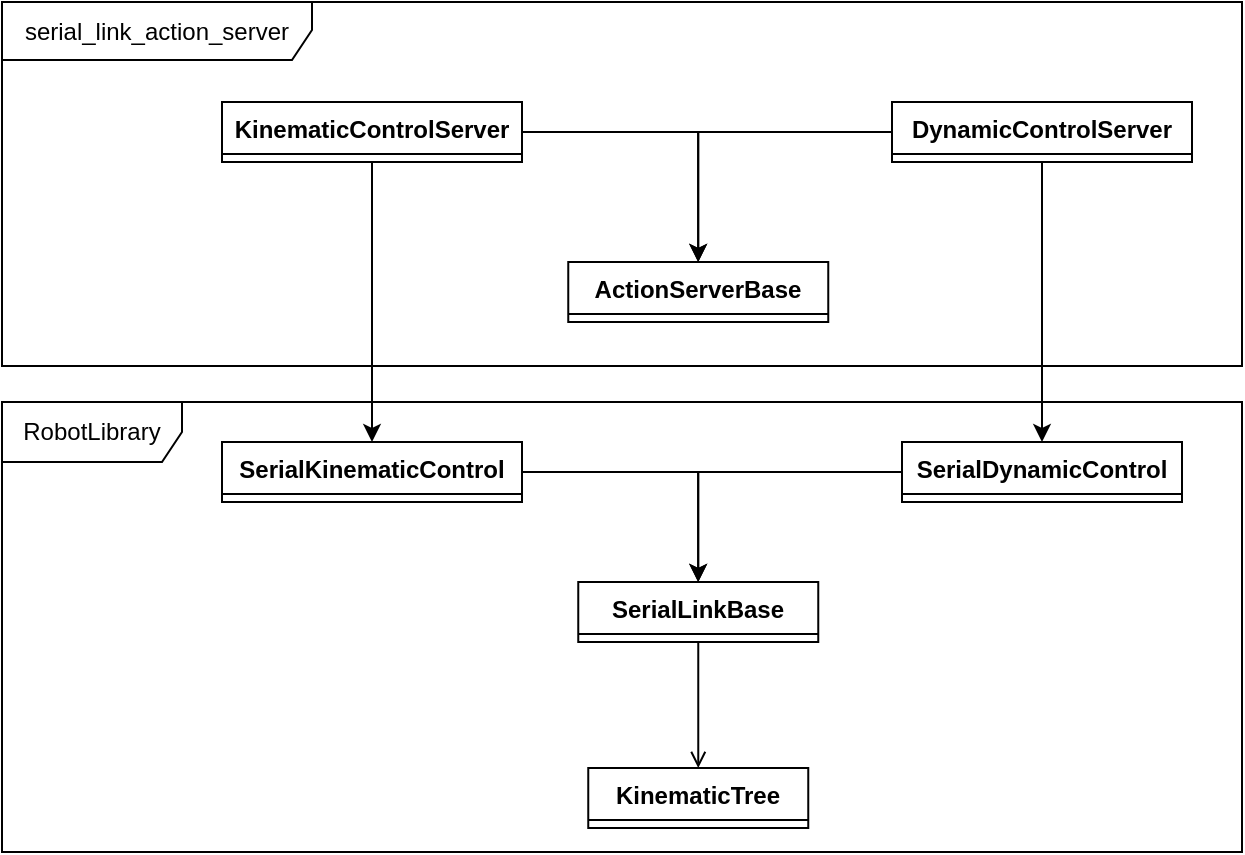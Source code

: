 <mxfile version="24.3.1" type="github" pages="3">
  <diagram name="interactions" id="4o6CYYe0LKN0wAGEkGuZ">
    <mxGraphModel dx="945" dy="698" grid="0" gridSize="10" guides="1" tooltips="1" connect="1" arrows="1" fold="1" page="1" pageScale="1" pageWidth="827" pageHeight="1169" math="0" shadow="0">
      <root>
        <mxCell id="0" />
        <mxCell id="1" parent="0" />
        <mxCell id="6orOFVW930C27pSFWP6E-1" value="ActionServerBase" style="swimlane;fontStyle=1;align=center;verticalAlign=top;childLayout=stackLayout;horizontal=1;startSize=26;horizontalStack=0;resizeParent=1;resizeParentMax=0;resizeLast=0;collapsible=1;marginBottom=0;whiteSpace=wrap;html=1;" parent="1" vertex="1" collapsed="1">
          <mxGeometry x="303.13" y="520" width="130" height="30" as="geometry">
            <mxRectangle x="620" y="203" width="160" height="164" as="alternateBounds" />
          </mxGeometry>
        </mxCell>
        <mxCell id="6orOFVW930C27pSFWP6E-2" value="+ field: type" style="text;strokeColor=none;fillColor=none;align=left;verticalAlign=top;spacingLeft=4;spacingRight=4;overflow=hidden;rotatable=0;points=[[0,0.5],[1,0.5]];portConstraint=eastwest;whiteSpace=wrap;html=1;" parent="6orOFVW930C27pSFWP6E-1" vertex="1">
          <mxGeometry y="26" width="160" height="26" as="geometry" />
        </mxCell>
        <mxCell id="6orOFVW930C27pSFWP6E-3" value="" style="line;strokeWidth=1;fillColor=none;align=left;verticalAlign=middle;spacingTop=-1;spacingLeft=3;spacingRight=3;rotatable=0;labelPosition=right;points=[];portConstraint=eastwest;strokeColor=inherit;" parent="6orOFVW930C27pSFWP6E-1" vertex="1">
          <mxGeometry y="52" width="160" height="8" as="geometry" />
        </mxCell>
        <mxCell id="vpbeKz68ivnJ3yfsuHuT-60" value="+ move_to_positions()" style="text;strokeColor=none;fillColor=none;align=left;verticalAlign=top;spacingLeft=4;spacingRight=4;overflow=hidden;rotatable=0;points=[[0,0.5],[1,0.5]];portConstraint=eastwest;whiteSpace=wrap;html=1;" parent="6orOFVW930C27pSFWP6E-1" vertex="1">
          <mxGeometry y="60" width="160" height="26" as="geometry" />
        </mxCell>
        <mxCell id="vpbeKz68ivnJ3yfsuHuT-62" value="+ stop() = 0" style="text;strokeColor=none;fillColor=none;align=left;verticalAlign=top;spacingLeft=4;spacingRight=4;overflow=hidden;rotatable=0;points=[[0,0.5],[1,0.5]];portConstraint=eastwest;whiteSpace=wrap;html=1;" parent="6orOFVW930C27pSFWP6E-1" vertex="1">
          <mxGeometry y="86" width="160" height="26" as="geometry" />
        </mxCell>
        <mxCell id="vpbeKz68ivnJ3yfsuHuT-61" value="- track_joint_trajectory()" style="text;strokeColor=none;fillColor=none;align=left;verticalAlign=top;spacingLeft=4;spacingRight=4;overflow=hidden;rotatable=0;points=[[0,0.5],[1,0.5]];portConstraint=eastwest;whiteSpace=wrap;html=1;" parent="6orOFVW930C27pSFWP6E-1" vertex="1">
          <mxGeometry y="112" width="160" height="26" as="geometry" />
        </mxCell>
        <mxCell id="vpbeKz68ivnJ3yfsuHuT-66" value="- read_joint_values()" style="text;strokeColor=none;fillColor=none;align=left;verticalAlign=top;spacingLeft=4;spacingRight=4;overflow=hidden;rotatable=0;points=[[0,0.5],[1,0.5]];portConstraint=eastwest;whiteSpace=wrap;html=1;" parent="6orOFVW930C27pSFWP6E-1" vertex="1">
          <mxGeometry y="138" width="160" height="26" as="geometry" />
        </mxCell>
        <mxCell id="TIolLrpkXHePwSM9W2zJ-4" style="edgeStyle=orthogonalEdgeStyle;rounded=0;orthogonalLoop=1;jettySize=auto;html=1;" edge="1" parent="1" source="6orOFVW930C27pSFWP6E-9" target="6orOFVW930C27pSFWP6E-1">
          <mxGeometry relative="1" as="geometry" />
        </mxCell>
        <mxCell id="TIolLrpkXHePwSM9W2zJ-7" style="edgeStyle=orthogonalEdgeStyle;rounded=0;orthogonalLoop=1;jettySize=auto;html=1;" edge="1" parent="1" source="6orOFVW930C27pSFWP6E-9" target="vpbeKz68ivnJ3yfsuHuT-35">
          <mxGeometry relative="1" as="geometry" />
        </mxCell>
        <mxCell id="6orOFVW930C27pSFWP6E-9" value="KinematicControlServer" style="swimlane;fontStyle=1;align=center;verticalAlign=top;childLayout=stackLayout;horizontal=1;startSize=26;horizontalStack=0;resizeParent=1;resizeParentMax=0;resizeLast=0;collapsible=1;marginBottom=0;whiteSpace=wrap;html=1;" parent="1" vertex="1" collapsed="1">
          <mxGeometry x="130" y="440" width="150" height="30" as="geometry">
            <mxRectangle x="390" y="170" width="150" height="86" as="alternateBounds" />
          </mxGeometry>
        </mxCell>
        <mxCell id="vpbeKz68ivnJ3yfsuHuT-54" value="+ field: type" style="text;strokeColor=none;fillColor=none;align=left;verticalAlign=top;spacingLeft=4;spacingRight=4;overflow=hidden;rotatable=0;points=[[0,0.5],[1,0.5]];portConstraint=eastwest;whiteSpace=wrap;html=1;" parent="6orOFVW930C27pSFWP6E-9" vertex="1">
          <mxGeometry y="26" width="150" height="26" as="geometry" />
        </mxCell>
        <mxCell id="vpbeKz68ivnJ3yfsuHuT-57" value="" style="line;strokeWidth=1;fillColor=none;align=left;verticalAlign=middle;spacingTop=-1;spacingLeft=3;spacingRight=3;rotatable=0;labelPosition=right;points=[];portConstraint=eastwest;strokeColor=inherit;" parent="6orOFVW930C27pSFWP6E-9" vertex="1">
          <mxGeometry y="52" width="150" height="8" as="geometry" />
        </mxCell>
        <mxCell id="vpbeKz68ivnJ3yfsuHuT-59" value="+ stop()" style="text;strokeColor=none;fillColor=none;align=left;verticalAlign=top;spacingLeft=4;spacingRight=4;overflow=hidden;rotatable=0;points=[[0,0.5],[1,0.5]];portConstraint=eastwest;whiteSpace=wrap;html=1;" parent="6orOFVW930C27pSFWP6E-9" vertex="1">
          <mxGeometry y="60" width="150" height="26" as="geometry" />
        </mxCell>
        <mxCell id="TIolLrpkXHePwSM9W2zJ-1" style="edgeStyle=orthogonalEdgeStyle;rounded=0;orthogonalLoop=1;jettySize=auto;html=1;entryX=0.5;entryY=0;entryDx=0;entryDy=0;endArrow=open;endFill=0;" edge="1" parent="1" source="vpbeKz68ivnJ3yfsuHuT-1" target="TAoXhGsMEbnR37dpOqKy-29">
          <mxGeometry relative="1" as="geometry" />
        </mxCell>
        <mxCell id="vpbeKz68ivnJ3yfsuHuT-1" value="SerialLinkBase" style="swimlane;fontStyle=1;align=center;verticalAlign=top;childLayout=stackLayout;horizontal=1;startSize=26;horizontalStack=0;resizeParent=1;resizeParentMax=0;resizeLast=0;collapsible=1;marginBottom=0;whiteSpace=wrap;html=1;" parent="1" vertex="1" collapsed="1">
          <mxGeometry x="308.13" y="680" width="120" height="30" as="geometry">
            <mxRectangle x="500" y="40" width="320" height="866" as="alternateBounds" />
          </mxGeometry>
        </mxCell>
        <mxCell id="vpbeKz68ivnJ3yfsuHuT-2" value="- _cartesianDamping : Matrix" style="text;strokeColor=none;fillColor=none;align=left;verticalAlign=top;spacingLeft=4;spacingRight=4;overflow=hidden;rotatable=0;points=[[0,0.5],[1,0.5]];portConstraint=eastwest;whiteSpace=wrap;html=1;" parent="vpbeKz68ivnJ3yfsuHuT-1" vertex="1">
          <mxGeometry y="26" width="320" height="26" as="geometry" />
        </mxCell>
        <mxCell id="vpbeKz68ivnJ3yfsuHuT-3" value="- _cartesianStiffness : Matrix" style="text;strokeColor=none;fillColor=none;align=left;verticalAlign=top;spacingLeft=4;spacingRight=4;overflow=hidden;rotatable=0;points=[[0,0.5],[1,0.5]];portConstraint=eastwest;whiteSpace=wrap;html=1;" parent="vpbeKz68ivnJ3yfsuHuT-1" vertex="1">
          <mxGeometry y="52" width="320" height="26" as="geometry" />
        </mxCell>
        <mxCell id="vpbeKz68ivnJ3yfsuHuT-4" value="- _controlBarrierScalar : float" style="text;strokeColor=none;fillColor=none;align=left;verticalAlign=top;spacingLeft=4;spacingRight=4;overflow=hidden;rotatable=0;points=[[0,0.5],[1,0.5]];portConstraint=eastwest;whiteSpace=wrap;html=1;" parent="vpbeKz68ivnJ3yfsuHuT-1" vertex="1">
          <mxGeometry y="78" width="320" height="26" as="geometry" />
        </mxCell>
        <mxCell id="vpbeKz68ivnJ3yfsuHuT-5" value="- _controlFrequency : int" style="text;strokeColor=none;fillColor=none;align=left;verticalAlign=top;spacingLeft=4;spacingRight=4;overflow=hidden;rotatable=0;points=[[0,0.5],[1,0.5]];portConstraint=eastwest;whiteSpace=wrap;html=1;" parent="vpbeKz68ivnJ3yfsuHuT-1" vertex="1">
          <mxGeometry y="104" width="320" height="26" as="geometry" />
        </mxCell>
        <mxCell id="vpbeKz68ivnJ3yfsuHuT-6" value="- _endpointFrame : ReferenceFrame*" style="text;strokeColor=none;fillColor=none;align=left;verticalAlign=top;spacingLeft=4;spacingRight=4;overflow=hidden;rotatable=0;points=[[0,0.5],[1,0.5]];portConstraint=eastwest;whiteSpace=wrap;html=1;" parent="vpbeKz68ivnJ3yfsuHuT-1" vertex="1">
          <mxGeometry y="130" width="320" height="26" as="geometry" />
        </mxCell>
        <mxCell id="vpbeKz68ivnJ3yfsuHuT-7" value="- _gainFormat : Matrix" style="text;strokeColor=none;fillColor=none;align=left;verticalAlign=top;spacingLeft=4;spacingRight=4;overflow=hidden;rotatable=0;points=[[0,0.5],[1,0.5]];portConstraint=eastwest;whiteSpace=wrap;html=1;" parent="vpbeKz68ivnJ3yfsuHuT-1" vertex="1">
          <mxGeometry y="156" width="320" height="26" as="geometry" />
        </mxCell>
        <mxCell id="vpbeKz68ivnJ3yfsuHuT-8" value="- _jacobian : Matrix" style="text;strokeColor=none;fillColor=none;align=left;verticalAlign=top;spacingLeft=4;spacingRight=4;overflow=hidden;rotatable=0;points=[[0,0.5],[1,0.5]];portConstraint=eastwest;whiteSpace=wrap;html=1;" parent="vpbeKz68ivnJ3yfsuHuT-1" vertex="1">
          <mxGeometry y="182" width="320" height="26" as="geometry" />
        </mxCell>
        <mxCell id="vpbeKz68ivnJ3yfsuHuT-9" value="- _forceEllipsoid : Matrix" style="text;strokeColor=none;fillColor=none;align=left;verticalAlign=top;spacingLeft=4;spacingRight=4;overflow=hidden;rotatable=0;points=[[0,0.5],[1,0.5]];portConstraint=eastwest;whiteSpace=wrap;html=1;" parent="vpbeKz68ivnJ3yfsuHuT-1" vertex="1">
          <mxGeometry y="208" width="320" height="26" as="geometry" />
        </mxCell>
        <mxCell id="vpbeKz68ivnJ3yfsuHuT-10" value="- _jointPositionGain : float" style="text;strokeColor=none;fillColor=none;align=left;verticalAlign=top;spacingLeft=4;spacingRight=4;overflow=hidden;rotatable=0;points=[[0,0.5],[1,0.5]];portConstraint=eastwest;whiteSpace=wrap;html=1;" parent="vpbeKz68ivnJ3yfsuHuT-1" vertex="1">
          <mxGeometry y="234" width="320" height="26" as="geometry" />
        </mxCell>
        <mxCell id="vpbeKz68ivnJ3yfsuHuT-11" value="- _jointVelocityGain : float" style="text;strokeColor=none;fillColor=none;align=left;verticalAlign=top;spacingLeft=4;spacingRight=4;overflow=hidden;rotatable=0;points=[[0,0.5],[1,0.5]];portConstraint=eastwest;whiteSpace=wrap;html=1;" parent="vpbeKz68ivnJ3yfsuHuT-1" vertex="1">
          <mxGeometry y="260" width="320" height="26" as="geometry" />
        </mxCell>
        <mxCell id="vpbeKz68ivnJ3yfsuHuT-12" value="- _manipulability : float" style="text;strokeColor=none;fillColor=none;align=left;verticalAlign=top;spacingLeft=4;spacingRight=4;overflow=hidden;rotatable=0;points=[[0,0.5],[1,0.5]];portConstraint=eastwest;whiteSpace=wrap;html=1;" parent="vpbeKz68ivnJ3yfsuHuT-1" vertex="1">
          <mxGeometry y="286" width="320" height="26" as="geometry" />
        </mxCell>
        <mxCell id="vpbeKz68ivnJ3yfsuHuT-13" value="- _minManipulability : float" style="text;strokeColor=none;fillColor=none;align=left;verticalAlign=top;spacingLeft=4;spacingRight=4;overflow=hidden;rotatable=0;points=[[0,0.5],[1,0.5]];portConstraint=eastwest;whiteSpace=wrap;html=1;" parent="vpbeKz68ivnJ3yfsuHuT-1" vertex="1">
          <mxGeometry y="312" width="320" height="26" as="geometry" />
        </mxCell>
        <mxCell id="vpbeKz68ivnJ3yfsuHuT-14" value="- _maxJointAcceleration : float" style="text;strokeColor=none;fillColor=none;align=left;verticalAlign=top;spacingLeft=4;spacingRight=4;overflow=hidden;rotatable=0;points=[[0,0.5],[1,0.5]];portConstraint=eastwest;whiteSpace=wrap;html=1;" parent="vpbeKz68ivnJ3yfsuHuT-1" vertex="1">
          <mxGeometry y="338" width="320" height="26" as="geometry" />
        </mxCell>
        <mxCell id="vpbeKz68ivnJ3yfsuHuT-15" value="- _robot : KinematicTree*" style="text;strokeColor=none;fillColor=none;align=left;verticalAlign=top;spacingLeft=4;spacingRight=4;overflow=hidden;rotatable=0;points=[[0,0.5],[1,0.5]];portConstraint=eastwest;whiteSpace=wrap;html=1;" parent="vpbeKz68ivnJ3yfsuHuT-1" vertex="1">
          <mxGeometry y="364" width="320" height="26" as="geometry" />
        </mxCell>
        <mxCell id="vpbeKz68ivnJ3yfsuHuT-16" value="- _payload : Payload*" style="text;strokeColor=none;fillColor=none;align=left;verticalAlign=top;spacingLeft=4;spacingRight=4;overflow=hidden;rotatable=0;points=[[0,0.5],[1,0.5]];portConstraint=eastwest;whiteSpace=wrap;html=1;" parent="vpbeKz68ivnJ3yfsuHuT-1" vertex="1">
          <mxGeometry y="390" width="320" height="26" as="geometry" />
        </mxCell>
        <mxCell id="vpbeKz68ivnJ3yfsuHuT-17" value="- _redundantTask : Vector" style="text;strokeColor=none;fillColor=none;align=left;verticalAlign=top;spacingLeft=4;spacingRight=4;overflow=hidden;rotatable=0;points=[[0,0.5],[1,0.5]];portConstraint=eastwest;whiteSpace=wrap;html=1;" parent="vpbeKz68ivnJ3yfsuHuT-1" vertex="1">
          <mxGeometry y="416" width="320" height="26" as="geometry" />
        </mxCell>
        <mxCell id="vpbeKz68ivnJ3yfsuHuT-18" value="- _redundantTaskSet : bool" style="text;strokeColor=none;fillColor=none;align=left;verticalAlign=top;spacingLeft=4;spacingRight=4;overflow=hidden;rotatable=0;points=[[0,0.5],[1,0.5]];portConstraint=eastwest;whiteSpace=wrap;html=1;" parent="vpbeKz68ivnJ3yfsuHuT-1" vertex="1">
          <mxGeometry y="442" width="320" height="26" as="geometry" />
        </mxCell>
        <mxCell id="vpbeKz68ivnJ3yfsuHuT-19" value="" style="line;strokeWidth=1;fillColor=none;align=left;verticalAlign=middle;spacingTop=-1;spacingLeft=3;spacingRight=3;rotatable=0;labelPosition=right;points=[];portConstraint=eastwest;strokeColor=inherit;" parent="vpbeKz68ivnJ3yfsuHuT-1" vertex="1">
          <mxGeometry y="468" width="320" height="8" as="geometry" />
        </mxCell>
        <mxCell id="vpbeKz68ivnJ3yfsuHuT-20" value="+ add_payload(Payload*) : bool" style="text;strokeColor=none;fillColor=none;align=left;verticalAlign=top;spacingLeft=4;spacingRight=4;overflow=hidden;rotatable=0;points=[[0,0.5],[1,0.5]];portConstraint=eastwest;whiteSpace=wrap;html=1;" parent="vpbeKz68ivnJ3yfsuHuT-1" vertex="1">
          <mxGeometry y="476" width="320" height="26" as="geometry" />
        </mxCell>
        <mxCell id="vpbeKz68ivnJ3yfsuHuT-21" value="+ endpoint_jacobian() : Matrix" style="text;strokeColor=none;fillColor=none;align=left;verticalAlign=top;spacingLeft=4;spacingRight=4;overflow=hidden;rotatable=0;points=[[0,0.5],[1,0.5]];portConstraint=eastwest;whiteSpace=wrap;html=1;" parent="vpbeKz68ivnJ3yfsuHuT-1" vertex="1">
          <mxGeometry y="502" width="320" height="26" as="geometry" />
        </mxCell>
        <mxCell id="vpbeKz68ivnJ3yfsuHuT-22" value="+ resolve_endpoint_motion(Vector) : Vector" style="text;strokeColor=none;fillColor=none;align=left;verticalAlign=top;spacingLeft=4;spacingRight=4;overflow=hidden;rotatable=0;points=[[0,0.5],[1,0.5]];portConstraint=eastwest;whiteSpace=wrap;html=1;" parent="vpbeKz68ivnJ3yfsuHuT-1" vertex="1">
          <mxGeometry y="528" width="320" height="26" as="geometry" />
        </mxCell>
        <mxCell id="vpbeKz68ivnJ3yfsuHuT-23" value="+ manipulability() : float" style="text;strokeColor=none;fillColor=none;align=left;verticalAlign=top;spacingLeft=4;spacingRight=4;overflow=hidden;rotatable=0;points=[[0,0.5],[1,0.5]];portConstraint=eastwest;whiteSpace=wrap;html=1;" parent="vpbeKz68ivnJ3yfsuHuT-1" vertex="1">
          <mxGeometry y="554" width="320" height="26" as="geometry" />
        </mxCell>
        <mxCell id="vpbeKz68ivnJ3yfsuHuT-24" value="+ manipulability_gradient() : Vector" style="text;strokeColor=none;fillColor=none;align=left;verticalAlign=top;spacingLeft=4;spacingRight=4;overflow=hidden;rotatable=0;points=[[0,0.5],[1,0.5]];portConstraint=eastwest;whiteSpace=wrap;html=1;" parent="vpbeKz68ivnJ3yfsuHuT-1" vertex="1">
          <mxGeometry y="580" width="320" height="26" as="geometry" />
        </mxCell>
        <mxCell id="vpbeKz68ivnJ3yfsuHuT-25" value="+ remove_payload() : void" style="text;strokeColor=none;fillColor=none;align=left;verticalAlign=top;spacingLeft=4;spacingRight=4;overflow=hidden;rotatable=0;points=[[0,0.5],[1,0.5]];portConstraint=eastwest;whiteSpace=wrap;html=1;" parent="vpbeKz68ivnJ3yfsuHuT-1" vertex="1">
          <mxGeometry y="606" width="320" height="26" as="geometry" />
        </mxCell>
        <mxCell id="vpbeKz68ivnJ3yfsuHuT-26" value="+ set_cartesian_gain_format(Matrix) : bool" style="text;strokeColor=none;fillColor=none;align=left;verticalAlign=top;spacingLeft=4;spacingRight=4;overflow=hidden;rotatable=0;points=[[0,0.5],[1,0.5]];portConstraint=eastwest;whiteSpace=wrap;html=1;" parent="vpbeKz68ivnJ3yfsuHuT-1" vertex="1">
          <mxGeometry y="632" width="320" height="26" as="geometry" />
        </mxCell>
        <mxCell id="vpbeKz68ivnJ3yfsuHuT-27" value="+ set_cartesian_gains(float, float) : bool" style="text;strokeColor=none;fillColor=none;align=left;verticalAlign=top;spacingLeft=4;spacingRight=4;overflow=hidden;rotatable=0;points=[[0,0.5],[1,0.5]];portConstraint=eastwest;whiteSpace=wrap;html=1;" parent="vpbeKz68ivnJ3yfsuHuT-1" vertex="1">
          <mxGeometry y="658" width="320" height="26" as="geometry" />
        </mxCell>
        <mxCell id="vpbeKz68ivnJ3yfsuHuT-28" value="+ set_joint_gains(float, float) : bool" style="text;strokeColor=none;fillColor=none;align=left;verticalAlign=top;spacingLeft=4;spacingRight=4;overflow=hidden;rotatable=0;points=[[0,0.5],[1,0.5]];portConstraint=eastwest;whiteSpace=wrap;html=1;" parent="vpbeKz68ivnJ3yfsuHuT-1" vertex="1">
          <mxGeometry y="684" width="320" height="26" as="geometry" />
        </mxCell>
        <mxCell id="vpbeKz68ivnJ3yfsuHuT-29" value="+ set_max_joint_accel(float) : bool" style="text;strokeColor=none;fillColor=none;align=left;verticalAlign=top;spacingLeft=4;spacingRight=4;overflow=hidden;rotatable=0;points=[[0,0.5],[1,0.5]];portConstraint=eastwest;whiteSpace=wrap;html=1;" parent="vpbeKz68ivnJ3yfsuHuT-1" vertex="1">
          <mxGeometry y="710" width="320" height="26" as="geometry" />
        </mxCell>
        <mxCell id="vpbeKz68ivnJ3yfsuHuT-30" value="+ set_redundant_task(Vector) : bool" style="text;strokeColor=none;fillColor=none;align=left;verticalAlign=top;spacingLeft=4;spacingRight=4;overflow=hidden;rotatable=0;points=[[0,0.5],[1,0.5]];portConstraint=eastwest;whiteSpace=wrap;html=1;" parent="vpbeKz68ivnJ3yfsuHuT-1" vertex="1">
          <mxGeometry y="736" width="320" height="26" as="geometry" />
        </mxCell>
        <mxCell id="vpbeKz68ivnJ3yfsuHuT-31" value="+ track_endpoint_trajectory(Pose, Vector, Vector) : Vector" style="text;strokeColor=none;fillColor=none;align=left;verticalAlign=top;spacingLeft=4;spacingRight=4;overflow=hidden;rotatable=0;points=[[0,0.5],[1,0.5]];portConstraint=eastwest;whiteSpace=wrap;html=1;" parent="vpbeKz68ivnJ3yfsuHuT-1" vertex="1">
          <mxGeometry y="762" width="320" height="26" as="geometry" />
        </mxCell>
        <mxCell id="vpbeKz68ivnJ3yfsuHuT-32" value="+ track_joint_trajectory(Vector, Vector, Vector) : Vector" style="text;strokeColor=none;fillColor=none;align=left;verticalAlign=top;spacingLeft=4;spacingRight=4;overflow=hidden;rotatable=0;points=[[0,0.5],[1,0.5]];portConstraint=eastwest;whiteSpace=wrap;html=1;" parent="vpbeKz68ivnJ3yfsuHuT-1" vertex="1">
          <mxGeometry y="788" width="320" height="26" as="geometry" />
        </mxCell>
        <mxCell id="vpbeKz68ivnJ3yfsuHuT-33" value="+ update_state() : void" style="text;strokeColor=none;fillColor=none;align=left;verticalAlign=top;spacingLeft=4;spacingRight=4;overflow=hidden;rotatable=0;points=[[0,0.5],[1,0.5]];portConstraint=eastwest;whiteSpace=wrap;html=1;" parent="vpbeKz68ivnJ3yfsuHuT-1" vertex="1">
          <mxGeometry y="814" width="320" height="26" as="geometry" />
        </mxCell>
        <mxCell id="vpbeKz68ivnJ3yfsuHuT-34" value="# compute_control_limits(int) : Limits" style="text;strokeColor=none;fillColor=none;align=left;verticalAlign=top;spacingLeft=4;spacingRight=4;overflow=hidden;rotatable=0;points=[[0,0.5],[1,0.5]];portConstraint=eastwest;whiteSpace=wrap;html=1;" parent="vpbeKz68ivnJ3yfsuHuT-1" vertex="1">
          <mxGeometry y="840" width="320" height="26" as="geometry" />
        </mxCell>
        <mxCell id="TIolLrpkXHePwSM9W2zJ-3" style="edgeStyle=orthogonalEdgeStyle;rounded=0;orthogonalLoop=1;jettySize=auto;html=1;" edge="1" parent="1" source="vpbeKz68ivnJ3yfsuHuT-35" target="vpbeKz68ivnJ3yfsuHuT-1">
          <mxGeometry relative="1" as="geometry" />
        </mxCell>
        <mxCell id="vpbeKz68ivnJ3yfsuHuT-35" value="SerialKinematicControl" style="swimlane;fontStyle=1;align=center;verticalAlign=top;childLayout=stackLayout;horizontal=1;startSize=26;horizontalStack=0;resizeParent=1;resizeParentMax=0;resizeLast=0;collapsible=1;marginBottom=0;whiteSpace=wrap;html=1;" parent="1" vertex="1" collapsed="1">
          <mxGeometry x="130" y="610" width="150" height="30" as="geometry">
            <mxRectangle x="13.13" y="230" width="320" height="130" as="alternateBounds" />
          </mxGeometry>
        </mxCell>
        <mxCell id="vpbeKz68ivnJ3yfsuHuT-36" value="+ resolve_endpoint_motion(Vector) : Vector" style="text;strokeColor=none;fillColor=none;align=left;verticalAlign=top;spacingLeft=4;spacingRight=4;overflow=hidden;rotatable=0;points=[[0,0.5],[1,0.5]];portConstraint=eastwest;whiteSpace=wrap;html=1;" parent="vpbeKz68ivnJ3yfsuHuT-35" vertex="1">
          <mxGeometry y="26" width="320" height="26" as="geometry" />
        </mxCell>
        <mxCell id="vpbeKz68ivnJ3yfsuHuT-37" value="+ track_endpoint_trajectory(Pose, Vector, Vector) : Vector" style="text;strokeColor=none;fillColor=none;align=left;verticalAlign=top;spacingLeft=4;spacingRight=4;overflow=hidden;rotatable=0;points=[[0,0.5],[1,0.5]];portConstraint=eastwest;whiteSpace=wrap;html=1;" parent="vpbeKz68ivnJ3yfsuHuT-35" vertex="1">
          <mxGeometry y="52" width="320" height="26" as="geometry" />
        </mxCell>
        <mxCell id="vpbeKz68ivnJ3yfsuHuT-38" value="+ track_joint_trajectory(vector, vector, vector) : Vector" style="text;strokeColor=none;fillColor=none;align=left;verticalAlign=top;spacingLeft=4;spacingRight=4;overflow=hidden;rotatable=0;points=[[0,0.5],[1,0.5]];portConstraint=eastwest;whiteSpace=wrap;html=1;" parent="vpbeKz68ivnJ3yfsuHuT-35" vertex="1">
          <mxGeometry y="78" width="320" height="26" as="geometry" />
        </mxCell>
        <mxCell id="vpbeKz68ivnJ3yfsuHuT-39" value="# compute_control_limits(int) : Limits" style="text;strokeColor=none;fillColor=none;align=left;verticalAlign=top;spacingLeft=4;spacingRight=4;overflow=hidden;rotatable=0;points=[[0,0.5],[1,0.5]];portConstraint=eastwest;whiteSpace=wrap;html=1;" parent="vpbeKz68ivnJ3yfsuHuT-35" vertex="1">
          <mxGeometry y="104" width="320" height="26" as="geometry" />
        </mxCell>
        <mxCell id="vpbeKz68ivnJ3yfsuHuT-40" value="SerialDynamicControl" style="swimlane;fontStyle=1;align=center;verticalAlign=top;childLayout=stackLayout;horizontal=1;startSize=26;horizontalStack=0;resizeParent=1;resizeParentMax=0;resizeLast=0;collapsible=1;marginBottom=0;whiteSpace=wrap;html=1;" parent="1" vertex="1" collapsed="1">
          <mxGeometry x="470" y="610" width="140" height="30" as="geometry">
            <mxRectangle x="13.13" y="40" width="325" height="164" as="alternateBounds" />
          </mxGeometry>
        </mxCell>
        <mxCell id="vpbeKz68ivnJ3yfsuHuT-41" value="- _jacobianDerivative : matrix" style="text;strokeColor=none;fillColor=none;align=left;verticalAlign=top;spacingLeft=4;spacingRight=4;overflow=hidden;rotatable=0;points=[[0,0.5],[1,0.5]];portConstraint=eastwest;whiteSpace=wrap;html=1;" parent="vpbeKz68ivnJ3yfsuHuT-40" vertex="1">
          <mxGeometry y="26" width="325" height="26" as="geometry" />
        </mxCell>
        <mxCell id="vpbeKz68ivnJ3yfsuHuT-42" value="" style="line;strokeWidth=1;fillColor=none;align=left;verticalAlign=middle;spacingTop=-1;spacingLeft=3;spacingRight=3;rotatable=0;labelPosition=right;points=[];portConstraint=eastwest;strokeColor=inherit;" parent="vpbeKz68ivnJ3yfsuHuT-40" vertex="1">
          <mxGeometry y="52" width="325" height="8" as="geometry" />
        </mxCell>
        <mxCell id="vpbeKz68ivnJ3yfsuHuT-43" value="+ resolve_endpoint_motion(Vector) : Vector" style="text;strokeColor=none;fillColor=none;align=left;verticalAlign=top;spacingLeft=4;spacingRight=4;overflow=hidden;rotatable=0;points=[[0,0.5],[1,0.5]];portConstraint=eastwest;whiteSpace=wrap;html=1;" parent="vpbeKz68ivnJ3yfsuHuT-40" vertex="1">
          <mxGeometry y="60" width="325" height="26" as="geometry" />
        </mxCell>
        <mxCell id="vpbeKz68ivnJ3yfsuHuT-44" value="+ track_endpoint_trajectory(Pose, Vector, Vector) : Vector" style="text;strokeColor=none;fillColor=none;align=left;verticalAlign=top;spacingLeft=4;spacingRight=4;overflow=hidden;rotatable=0;points=[[0,0.5],[1,0.5]];portConstraint=eastwest;whiteSpace=wrap;html=1;" parent="vpbeKz68ivnJ3yfsuHuT-40" vertex="1">
          <mxGeometry y="86" width="325" height="26" as="geometry" />
        </mxCell>
        <mxCell id="vpbeKz68ivnJ3yfsuHuT-45" value="+ track_joint_trajectory(Vector, Vector, Vector) : Vector" style="text;strokeColor=none;fillColor=none;align=left;verticalAlign=top;spacingLeft=4;spacingRight=4;overflow=hidden;rotatable=0;points=[[0,0.5],[1,0.5]];portConstraint=eastwest;whiteSpace=wrap;html=1;" parent="vpbeKz68ivnJ3yfsuHuT-40" vertex="1">
          <mxGeometry y="112" width="325" height="26" as="geometry" />
        </mxCell>
        <mxCell id="vpbeKz68ivnJ3yfsuHuT-46" value="# compute_control_limits(int) : Limits" style="text;strokeColor=none;fillColor=none;align=left;verticalAlign=top;spacingLeft=4;spacingRight=4;overflow=hidden;rotatable=0;points=[[0,0.5],[1,0.5]];portConstraint=eastwest;whiteSpace=wrap;html=1;" parent="vpbeKz68ivnJ3yfsuHuT-40" vertex="1">
          <mxGeometry y="138" width="325" height="26" as="geometry" />
        </mxCell>
        <mxCell id="TIolLrpkXHePwSM9W2zJ-5" style="edgeStyle=orthogonalEdgeStyle;rounded=0;orthogonalLoop=1;jettySize=auto;html=1;" edge="1" parent="1" source="vpbeKz68ivnJ3yfsuHuT-47" target="6orOFVW930C27pSFWP6E-1">
          <mxGeometry relative="1" as="geometry" />
        </mxCell>
        <mxCell id="TIolLrpkXHePwSM9W2zJ-6" style="edgeStyle=orthogonalEdgeStyle;rounded=0;orthogonalLoop=1;jettySize=auto;html=1;" edge="1" parent="1" source="vpbeKz68ivnJ3yfsuHuT-47" target="vpbeKz68ivnJ3yfsuHuT-40">
          <mxGeometry relative="1" as="geometry" />
        </mxCell>
        <mxCell id="vpbeKz68ivnJ3yfsuHuT-47" value="DynamicControlServer" style="swimlane;fontStyle=1;align=center;verticalAlign=top;childLayout=stackLayout;horizontal=1;startSize=26;horizontalStack=0;resizeParent=1;resizeParentMax=0;resizeLast=0;collapsible=1;marginBottom=0;whiteSpace=wrap;html=1;" parent="1" vertex="1" collapsed="1">
          <mxGeometry x="465" y="440" width="150" height="30" as="geometry">
            <mxRectangle x="390" y="320" width="150" height="86" as="alternateBounds" />
          </mxGeometry>
        </mxCell>
        <mxCell id="vpbeKz68ivnJ3yfsuHuT-55" value="+ field: type" style="text;strokeColor=none;fillColor=none;align=left;verticalAlign=top;spacingLeft=4;spacingRight=4;overflow=hidden;rotatable=0;points=[[0,0.5],[1,0.5]];portConstraint=eastwest;whiteSpace=wrap;html=1;" parent="vpbeKz68ivnJ3yfsuHuT-47" vertex="1">
          <mxGeometry y="26" width="150" height="26" as="geometry" />
        </mxCell>
        <mxCell id="vpbeKz68ivnJ3yfsuHuT-56" value="" style="line;strokeWidth=1;fillColor=none;align=left;verticalAlign=middle;spacingTop=-1;spacingLeft=3;spacingRight=3;rotatable=0;labelPosition=right;points=[];portConstraint=eastwest;strokeColor=inherit;" parent="vpbeKz68ivnJ3yfsuHuT-47" vertex="1">
          <mxGeometry y="52" width="150" height="8" as="geometry" />
        </mxCell>
        <mxCell id="vpbeKz68ivnJ3yfsuHuT-58" value="+ stop()" style="text;strokeColor=none;fillColor=none;align=left;verticalAlign=top;spacingLeft=4;spacingRight=4;overflow=hidden;rotatable=0;points=[[0,0.5],[1,0.5]];portConstraint=eastwest;whiteSpace=wrap;html=1;" parent="vpbeKz68ivnJ3yfsuHuT-47" vertex="1">
          <mxGeometry y="60" width="150" height="26" as="geometry" />
        </mxCell>
        <mxCell id="vpbeKz68ivnJ3yfsuHuT-63" value="RobotLibrary" style="shape=umlFrame;whiteSpace=wrap;html=1;pointerEvents=0;width=90;height=30;" parent="1" vertex="1">
          <mxGeometry x="20" y="590" width="620" height="225" as="geometry" />
        </mxCell>
        <mxCell id="vgtWHDoNtak8QW6DDmXx-62" value="serial_link_action_server" style="shape=umlFrame;whiteSpace=wrap;html=1;pointerEvents=0;width=155;height=29;" parent="1" vertex="1">
          <mxGeometry x="20" y="390" width="620" height="182" as="geometry" />
        </mxCell>
        <mxCell id="TAoXhGsMEbnR37dpOqKy-29" value="KinematicTree" style="swimlane;fontStyle=1;align=center;verticalAlign=top;childLayout=stackLayout;horizontal=1;startSize=26;horizontalStack=0;resizeParent=1;resizeParentMax=0;resizeLast=0;collapsible=1;marginBottom=0;whiteSpace=wrap;html=1;" parent="1" vertex="1" collapsed="1">
          <mxGeometry x="313.13" y="773" width="110" height="30" as="geometry">
            <mxRectangle x="13.13" y="230" width="320" height="130" as="alternateBounds" />
          </mxGeometry>
        </mxCell>
        <mxCell id="TAoXhGsMEbnR37dpOqKy-30" value="+ resolve_endpoint_motion(Vector) : Vector" style="text;strokeColor=none;fillColor=none;align=left;verticalAlign=top;spacingLeft=4;spacingRight=4;overflow=hidden;rotatable=0;points=[[0,0.5],[1,0.5]];portConstraint=eastwest;whiteSpace=wrap;html=1;" parent="TAoXhGsMEbnR37dpOqKy-29" vertex="1">
          <mxGeometry y="26" width="320" height="26" as="geometry" />
        </mxCell>
        <mxCell id="TAoXhGsMEbnR37dpOqKy-31" value="+ track_endpoint_trajectory(Pose, Vector, Vector) : Vector" style="text;strokeColor=none;fillColor=none;align=left;verticalAlign=top;spacingLeft=4;spacingRight=4;overflow=hidden;rotatable=0;points=[[0,0.5],[1,0.5]];portConstraint=eastwest;whiteSpace=wrap;html=1;" parent="TAoXhGsMEbnR37dpOqKy-29" vertex="1">
          <mxGeometry y="52" width="320" height="26" as="geometry" />
        </mxCell>
        <mxCell id="TAoXhGsMEbnR37dpOqKy-32" value="+ track_joint_trajectory(vector, vector, vector) : Vector" style="text;strokeColor=none;fillColor=none;align=left;verticalAlign=top;spacingLeft=4;spacingRight=4;overflow=hidden;rotatable=0;points=[[0,0.5],[1,0.5]];portConstraint=eastwest;whiteSpace=wrap;html=1;" parent="TAoXhGsMEbnR37dpOqKy-29" vertex="1">
          <mxGeometry y="78" width="320" height="26" as="geometry" />
        </mxCell>
        <mxCell id="TAoXhGsMEbnR37dpOqKy-33" value="# compute_control_limits(int) : Limits" style="text;strokeColor=none;fillColor=none;align=left;verticalAlign=top;spacingLeft=4;spacingRight=4;overflow=hidden;rotatable=0;points=[[0,0.5],[1,0.5]];portConstraint=eastwest;whiteSpace=wrap;html=1;" parent="TAoXhGsMEbnR37dpOqKy-29" vertex="1">
          <mxGeometry y="104" width="320" height="26" as="geometry" />
        </mxCell>
        <mxCell id="TIolLrpkXHePwSM9W2zJ-2" style="edgeStyle=orthogonalEdgeStyle;rounded=0;orthogonalLoop=1;jettySize=auto;html=1;" edge="1" parent="1" source="vpbeKz68ivnJ3yfsuHuT-40" target="vpbeKz68ivnJ3yfsuHuT-1">
          <mxGeometry relative="1" as="geometry" />
        </mxCell>
      </root>
    </mxGraphModel>
  </diagram>
  <diagram id="31w7AOBmgNwgG-eDlOVj" name="base">
    <mxGraphModel dx="1061" dy="602" grid="1" gridSize="10" guides="1" tooltips="1" connect="1" arrows="1" fold="1" page="1" pageScale="1" pageWidth="827" pageHeight="1169" math="0" shadow="0">
      <root>
        <mxCell id="0" />
        <mxCell id="1" parent="0" />
        <mxCell id="cB8UtueN3EP9QNmXBq17-1" value="ActionServerBase" style="swimlane;fontStyle=1;align=center;verticalAlign=top;childLayout=stackLayout;horizontal=1;startSize=26;horizontalStack=0;resizeParent=1;resizeParentMax=0;resizeLast=0;collapsible=1;marginBottom=0;whiteSpace=wrap;html=1;" parent="1" vertex="1">
          <mxGeometry x="120" y="90" width="210" height="398" as="geometry">
            <mxRectangle x="620" y="277" width="130" height="30" as="alternateBounds" />
          </mxGeometry>
        </mxCell>
        <mxCell id="cB8UtueN3EP9QNmXBq17-2" value="- server followTransformServer" style="text;strokeColor=none;fillColor=none;align=left;verticalAlign=top;spacingLeft=4;spacingRight=4;overflow=hidden;rotatable=0;points=[[0,0.5],[1,0.5]];portConstraint=eastwest;whiteSpace=wrap;html=1;" parent="cB8UtueN3EP9QNmXBq17-1" vertex="1">
          <mxGeometry y="26" width="210" height="26" as="geometry" />
        </mxCell>
        <mxCell id="cB8UtueN3EP9QNmXBq17-3" value="- server singlePoseServer" style="text;strokeColor=none;fillColor=none;align=left;verticalAlign=top;spacingLeft=4;spacingRight=4;overflow=hidden;rotatable=0;points=[[0,0.5],[1,0.5]];portConstraint=eastwest;whiteSpace=wrap;html=1;" parent="cB8UtueN3EP9QNmXBq17-1" vertex="1">
          <mxGeometry y="52" width="210" height="26" as="geometry" />
        </mxCell>
        <mxCell id="cB8UtueN3EP9QNmXBq17-4" value="- server cartesianTrajectoryServer" style="text;strokeColor=none;fillColor=none;align=left;verticalAlign=top;spacingLeft=4;spacingRight=4;overflow=hidden;rotatable=0;points=[[0,0.5],[1,0.5]];portConstraint=eastwest;whiteSpace=wrap;html=1;" parent="cB8UtueN3EP9QNmXBq17-1" vertex="1">
          <mxGeometry y="78" width="210" height="26" as="geometry" />
        </mxCell>
        <mxCell id="cB8UtueN3EP9QNmXBq17-5" value="- server singleJointPositionServer" style="text;strokeColor=none;fillColor=none;align=left;verticalAlign=top;spacingLeft=4;spacingRight=4;overflow=hidden;rotatable=0;points=[[0,0.5],[1,0.5]];portConstraint=eastwest;whiteSpace=wrap;html=1;" parent="cB8UtueN3EP9QNmXBq17-1" vertex="1">
          <mxGeometry y="104" width="210" height="26" as="geometry" />
        </mxCell>
        <mxCell id="cB8UtueN3EP9QNmXBq17-6" value="- server jointTrajectoryServer" style="text;strokeColor=none;fillColor=none;align=left;verticalAlign=top;spacingLeft=4;spacingRight=4;overflow=hidden;rotatable=0;points=[[0,0.5],[1,0.5]];portConstraint=eastwest;whiteSpace=wrap;html=1;" parent="cB8UtueN3EP9QNmXBq17-1" vertex="1">
          <mxGeometry y="130" width="210" height="26" as="geometry" />
        </mxCell>
        <mxCell id="cB8UtueN3EP9QNmXBq17-7" value="" style="line;strokeWidth=1;fillColor=none;align=left;verticalAlign=middle;spacingTop=-1;spacingLeft=3;spacingRight=3;rotatable=0;labelPosition=right;points=[];portConstraint=eastwest;strokeColor=inherit;" parent="cB8UtueN3EP9QNmXBq17-1" vertex="1">
          <mxGeometry y="156" width="210" height="8" as="geometry" />
        </mxCell>
        <mxCell id="cB8UtueN3EP9QNmXBq17-8" value="+ follow_transform()" style="text;strokeColor=none;fillColor=none;align=left;verticalAlign=top;spacingLeft=4;spacingRight=4;overflow=hidden;rotatable=0;points=[[0,0.5],[1,0.5]];portConstraint=eastwest;whiteSpace=wrap;html=1;" parent="cB8UtueN3EP9QNmXBq17-1" vertex="1">
          <mxGeometry y="164" width="210" height="26" as="geometry" />
        </mxCell>
        <mxCell id="cB8UtueN3EP9QNmXBq17-9" value="+ move_to_pose()" style="text;strokeColor=none;fillColor=none;align=left;verticalAlign=top;spacingLeft=4;spacingRight=4;overflow=hidden;rotatable=0;points=[[0,0.5],[1,0.5]];portConstraint=eastwest;whiteSpace=wrap;html=1;" parent="cB8UtueN3EP9QNmXBq17-1" vertex="1">
          <mxGeometry y="190" width="210" height="26" as="geometry" />
        </mxCell>
        <mxCell id="cB8UtueN3EP9QNmXBq17-10" value="+ move_to_poses()" style="text;strokeColor=none;fillColor=none;align=left;verticalAlign=top;spacingLeft=4;spacingRight=4;overflow=hidden;rotatable=0;points=[[0,0.5],[1,0.5]];portConstraint=eastwest;whiteSpace=wrap;html=1;" parent="cB8UtueN3EP9QNmXBq17-1" vertex="1">
          <mxGeometry y="216" width="210" height="26" as="geometry" />
        </mxCell>
        <mxCell id="cB8UtueN3EP9QNmXBq17-11" value="+ move_to_position()" style="text;strokeColor=none;fillColor=none;align=left;verticalAlign=top;spacingLeft=4;spacingRight=4;overflow=hidden;rotatable=0;points=[[0,0.5],[1,0.5]];portConstraint=eastwest;whiteSpace=wrap;html=1;" parent="cB8UtueN3EP9QNmXBq17-1" vertex="1">
          <mxGeometry y="242" width="210" height="26" as="geometry" />
        </mxCell>
        <mxCell id="cB8UtueN3EP9QNmXBq17-12" value="+ move_to_positions()" style="text;strokeColor=none;fillColor=none;align=left;verticalAlign=top;spacingLeft=4;spacingRight=4;overflow=hidden;rotatable=0;points=[[0,0.5],[1,0.5]];portConstraint=eastwest;whiteSpace=wrap;html=1;" parent="cB8UtueN3EP9QNmXBq17-1" vertex="1">
          <mxGeometry y="268" width="210" height="26" as="geometry" />
        </mxCell>
        <mxCell id="cB8UtueN3EP9QNmXBq17-13" value="- stop() = 0" style="text;strokeColor=none;fillColor=none;align=left;verticalAlign=top;spacingLeft=4;spacingRight=4;overflow=hidden;rotatable=0;points=[[0,0.5],[1,0.5]];portConstraint=eastwest;whiteSpace=wrap;html=1;" parent="cB8UtueN3EP9QNmXBq17-1" vertex="1">
          <mxGeometry y="294" width="210" height="26" as="geometry" />
        </mxCell>
        <mxCell id="cB8UtueN3EP9QNmXBq17-14" value="- track_cartesian_trajectory()" style="text;strokeColor=none;fillColor=none;align=left;verticalAlign=top;spacingLeft=4;spacingRight=4;overflow=hidden;rotatable=0;points=[[0,0.5],[1,0.5]];portConstraint=eastwest;whiteSpace=wrap;html=1;" parent="cB8UtueN3EP9QNmXBq17-1" vertex="1">
          <mxGeometry y="320" width="210" height="26" as="geometry" />
        </mxCell>
        <mxCell id="cB8UtueN3EP9QNmXBq17-15" value="- track_joint_trajectory()" style="text;strokeColor=none;fillColor=none;align=left;verticalAlign=top;spacingLeft=4;spacingRight=4;overflow=hidden;rotatable=0;points=[[0,0.5],[1,0.5]];portConstraint=eastwest;whiteSpace=wrap;html=1;" parent="cB8UtueN3EP9QNmXBq17-1" vertex="1">
          <mxGeometry y="346" width="210" height="26" as="geometry" />
        </mxCell>
        <mxCell id="cB8UtueN3EP9QNmXBq17-16" value="- read_joint_values()" style="text;strokeColor=none;fillColor=none;align=left;verticalAlign=top;spacingLeft=4;spacingRight=4;overflow=hidden;rotatable=0;points=[[0,0.5],[1,0.5]];portConstraint=eastwest;whiteSpace=wrap;html=1;" parent="cB8UtueN3EP9QNmXBq17-1" vertex="1">
          <mxGeometry y="372" width="210" height="26" as="geometry" />
        </mxCell>
      </root>
    </mxGraphModel>
  </diagram>
  <diagram id="Ekxgt9k9IgysNRMNP_Iu" name="methods">
    <mxGraphModel dx="1857" dy="762" grid="1" gridSize="10" guides="1" tooltips="1" connect="1" arrows="1" fold="1" page="1" pageScale="1" pageWidth="413" pageHeight="291" math="0" shadow="0">
      <root>
        <mxCell id="0" />
        <mxCell id="1" parent="0" />
        <mxCell id="yODJTxS-fVHRGjs4_0rk-1" style="edgeStyle=orthogonalEdgeStyle;rounded=0;orthogonalLoop=1;jettySize=auto;html=1;" parent="1" source="yODJTxS-fVHRGjs4_0rk-2" target="yODJTxS-fVHRGjs4_0rk-4" edge="1">
          <mxGeometry relative="1" as="geometry" />
        </mxCell>
        <mxCell id="yODJTxS-fVHRGjs4_0rk-2" value="Start" style="rounded=1;whiteSpace=wrap;html=1;arcSize=50;" parent="1" vertex="1">
          <mxGeometry x="40" y="560" width="120" height="50" as="geometry" />
        </mxCell>
        <mxCell id="yODJTxS-fVHRGjs4_0rk-3" style="edgeStyle=orthogonalEdgeStyle;rounded=0;orthogonalLoop=1;jettySize=auto;html=1;" parent="1" source="yODJTxS-fVHRGjs4_0rk-4" target="yODJTxS-fVHRGjs4_0rk-6" edge="1">
          <mxGeometry relative="1" as="geometry" />
        </mxCell>
        <mxCell id="yODJTxS-fVHRGjs4_0rk-4" value="Convert &lt;i&gt;float64[]&lt;/i&gt; to &lt;i&gt;PositionVector&lt;/i&gt;" style="rounded=0;whiteSpace=wrap;html=1;" parent="1" vertex="1">
          <mxGeometry x="40" y="640" width="120" height="60" as="geometry" />
        </mxCell>
        <mxCell id="yODJTxS-fVHRGjs4_0rk-5" style="edgeStyle=orthogonalEdgeStyle;rounded=0;orthogonalLoop=1;jettySize=auto;html=1;" parent="1" source="yODJTxS-fVHRGjs4_0rk-6" target="yODJTxS-fVHRGjs4_0rk-7" edge="1">
          <mxGeometry relative="1" as="geometry" />
        </mxCell>
        <mxCell id="yODJTxS-fVHRGjs4_0rk-6" value="&lt;div&gt;Call &lt;i&gt;move_to_&lt;/i&gt;&lt;/div&gt;&lt;div&gt;&lt;i&gt;joint_positions()&lt;br&gt;&lt;/i&gt;&lt;/div&gt;" style="rounded=0;whiteSpace=wrap;html=1;" parent="1" vertex="1">
          <mxGeometry x="40" y="730" width="120" height="60" as="geometry" />
        </mxCell>
        <mxCell id="yODJTxS-fVHRGjs4_0rk-7" value="End" style="rounded=1;whiteSpace=wrap;html=1;arcSize=50;" parent="1" vertex="1">
          <mxGeometry x="40" y="820" width="120" height="50" as="geometry" />
        </mxCell>
        <mxCell id="yODJTxS-fVHRGjs4_0rk-8" style="edgeStyle=orthogonalEdgeStyle;rounded=0;orthogonalLoop=1;jettySize=auto;html=1;" parent="1" source="yODJTxS-fVHRGjs4_0rk-9" target="yODJTxS-fVHRGjs4_0rk-12" edge="1">
          <mxGeometry relative="1" as="geometry" />
        </mxCell>
        <mxCell id="yODJTxS-fVHRGjs4_0rk-9" value="Start" style="rounded=1;whiteSpace=wrap;html=1;arcSize=50;" parent="1" vertex="1">
          <mxGeometry x="294" y="560" width="120" height="50" as="geometry" />
        </mxCell>
        <mxCell id="yODJTxS-fVHRGjs4_0rk-10" style="edgeStyle=orthogonalEdgeStyle;rounded=0;orthogonalLoop=1;jettySize=auto;html=1;" parent="1" source="yODJTxS-fVHRGjs4_0rk-12" target="yODJTxS-fVHRGjs4_0rk-17" edge="1">
          <mxGeometry relative="1" as="geometry" />
        </mxCell>
        <mxCell id="yODJTxS-fVHRGjs4_0rk-11" style="edgeStyle=orthogonalEdgeStyle;rounded=0;orthogonalLoop=1;jettySize=auto;html=1;" parent="1" source="yODJTxS-fVHRGjs4_0rk-12" target="yODJTxS-fVHRGjs4_0rk-15" edge="1">
          <mxGeometry relative="1" as="geometry">
            <Array as="points">
              <mxPoint x="270" y="680" />
              <mxPoint x="270" y="965" />
            </Array>
          </mxGeometry>
        </mxCell>
        <mxCell id="yODJTxS-fVHRGjs4_0rk-12" value="&lt;div&gt;Inputs&lt;/div&gt;&lt;div&gt;sound?&lt;br&gt;&lt;/div&gt;" style="rhombus;whiteSpace=wrap;html=1;" parent="1" vertex="1">
          <mxGeometry x="314" y="640" width="80" height="80" as="geometry" />
        </mxCell>
        <mxCell id="yODJTxS-fVHRGjs4_0rk-13" style="edgeStyle=orthogonalEdgeStyle;rounded=0;orthogonalLoop=1;jettySize=auto;html=1;" parent="1" source="yODJTxS-fVHRGjs4_0rk-14" target="yODJTxS-fVHRGjs4_0rk-15" edge="1">
          <mxGeometry relative="1" as="geometry" />
        </mxCell>
        <mxCell id="yODJTxS-fVHRGjs4_0rk-14" value="&lt;div&gt;Call &lt;i&gt;track_joint_&lt;/i&gt;&lt;/div&gt;&lt;div&gt;&lt;i&gt;trajectory()&lt;/i&gt;&lt;/div&gt;" style="rounded=0;whiteSpace=wrap;html=1;" parent="1" vertex="1">
          <mxGeometry x="294" y="850" width="120" height="60" as="geometry" />
        </mxCell>
        <mxCell id="yODJTxS-fVHRGjs4_0rk-15" value="End" style="rounded=1;whiteSpace=wrap;html=1;arcSize=50;" parent="1" vertex="1">
          <mxGeometry x="294" y="940" width="120" height="50" as="geometry" />
        </mxCell>
        <mxCell id="yODJTxS-fVHRGjs4_0rk-16" style="edgeStyle=orthogonalEdgeStyle;rounded=0;orthogonalLoop=1;jettySize=auto;html=1;" parent="1" source="yODJTxS-fVHRGjs4_0rk-17" target="yODJTxS-fVHRGjs4_0rk-14" edge="1">
          <mxGeometry relative="1" as="geometry" />
        </mxCell>
        <mxCell id="yODJTxS-fVHRGjs4_0rk-17" value="&lt;i&gt;read_joint_values()&lt;/i&gt;" style="rounded=0;whiteSpace=wrap;html=1;" parent="1" vertex="1">
          <mxGeometry x="294" y="750" width="120" height="60" as="geometry" />
        </mxCell>
        <mxCell id="yODJTxS-fVHRGjs4_0rk-18" style="edgeStyle=orthogonalEdgeStyle;rounded=0;orthogonalLoop=1;jettySize=auto;html=1;" parent="1" source="yODJTxS-fVHRGjs4_0rk-19" target="yODJTxS-fVHRGjs4_0rk-21" edge="1">
          <mxGeometry relative="1" as="geometry" />
        </mxCell>
        <mxCell id="yODJTxS-fVHRGjs4_0rk-19" value="Start" style="rounded=1;whiteSpace=wrap;html=1;arcSize=50;" parent="1" vertex="1">
          <mxGeometry x="540" y="560" width="120" height="50" as="geometry" />
        </mxCell>
        <mxCell id="yODJTxS-fVHRGjs4_0rk-20" style="edgeStyle=orthogonalEdgeStyle;rounded=0;orthogonalLoop=1;jettySize=auto;html=1;" parent="1" source="yODJTxS-fVHRGjs4_0rk-21" target="yODJTxS-fVHRGjs4_0rk-23" edge="1">
          <mxGeometry relative="1" as="geometry" />
        </mxCell>
        <mxCell id="yODJTxS-fVHRGjs4_0rk-21" value="&lt;div&gt;Query joint&lt;/div&gt;&lt;div&gt;trajectory&lt;/div&gt;" style="rounded=0;whiteSpace=wrap;html=1;" parent="1" vertex="1">
          <mxGeometry x="540" y="660" width="120" height="60" as="geometry" />
        </mxCell>
        <mxCell id="yODJTxS-fVHRGjs4_0rk-22" style="edgeStyle=orthogonalEdgeStyle;rounded=0;orthogonalLoop=1;jettySize=auto;html=1;" parent="1" source="yODJTxS-fVHRGjs4_0rk-23" target="yODJTxS-fVHRGjs4_0rk-25" edge="1">
          <mxGeometry relative="1" as="geometry" />
        </mxCell>
        <mxCell id="yODJTxS-fVHRGjs4_0rk-23" value="Solve feedback control" style="rounded=0;whiteSpace=wrap;html=1;" parent="1" vertex="1">
          <mxGeometry x="540" y="760" width="120" height="60" as="geometry" />
        </mxCell>
        <mxCell id="yODJTxS-fVHRGjs4_0rk-24" style="edgeStyle=orthogonalEdgeStyle;rounded=0;orthogonalLoop=1;jettySize=auto;html=1;" parent="1" source="yODJTxS-fVHRGjs4_0rk-25" target="yODJTxS-fVHRGjs4_0rk-28" edge="1">
          <mxGeometry relative="1" as="geometry" />
        </mxCell>
        <mxCell id="yODJTxS-fVHRGjs4_0rk-25" value="read_joint_values()" style="rounded=0;whiteSpace=wrap;html=1;fontStyle=2" parent="1" vertex="1">
          <mxGeometry x="540" y="860" width="120" height="60" as="geometry" />
        </mxCell>
        <mxCell id="yODJTxS-fVHRGjs4_0rk-26" style="edgeStyle=orthogonalEdgeStyle;rounded=0;orthogonalLoop=1;jettySize=auto;html=1;" parent="1" source="yODJTxS-fVHRGjs4_0rk-28" target="yODJTxS-fVHRGjs4_0rk-29" edge="1">
          <mxGeometry relative="1" as="geometry" />
        </mxCell>
        <mxCell id="yODJTxS-fVHRGjs4_0rk-27" style="edgeStyle=orthogonalEdgeStyle;rounded=0;orthogonalLoop=1;jettySize=auto;html=1;" parent="1" source="yODJTxS-fVHRGjs4_0rk-28" target="yODJTxS-fVHRGjs4_0rk-21" edge="1">
          <mxGeometry relative="1" as="geometry">
            <Array as="points">
              <mxPoint x="510" y="990" />
              <mxPoint x="510" y="690" />
            </Array>
          </mxGeometry>
        </mxCell>
        <mxCell id="yODJTxS-fVHRGjs4_0rk-28" value="Complete?" style="rhombus;whiteSpace=wrap;html=1;" parent="1" vertex="1">
          <mxGeometry x="560" y="950" width="80" height="80" as="geometry" />
        </mxCell>
        <mxCell id="yODJTxS-fVHRGjs4_0rk-29" value="End" style="rounded=1;whiteSpace=wrap;html=1;arcSize=50;" parent="1" vertex="1">
          <mxGeometry x="540" y="1060" width="120" height="50" as="geometry" />
        </mxCell>
        <mxCell id="yODJTxS-fVHRGjs4_0rk-30" value="MoveToJointPosition" style="shape=umlFrame;whiteSpace=wrap;html=1;pointerEvents=0;width=130;height=30;" parent="1" vertex="1">
          <mxGeometry x="10" y="510" width="190" height="390" as="geometry" />
        </mxCell>
        <mxCell id="yODJTxS-fVHRGjs4_0rk-31" value="MoveToJointPositions" style="shape=umlFrame;whiteSpace=wrap;html=1;pointerEvents=0;width=141;height=30;" parent="1" vertex="1">
          <mxGeometry x="254" y="510" width="190" height="500" as="geometry" />
        </mxCell>
        <mxCell id="yODJTxS-fVHRGjs4_0rk-32" style="rounded=0;orthogonalLoop=1;jettySize=auto;html=1;exitX=1;exitY=1;exitDx=0;exitDy=0;entryX=-0.005;entryY=1.006;entryDx=0;entryDy=0;entryPerimeter=0;endArrow=none;endFill=0;" parent="1" source="yODJTxS-fVHRGjs4_0rk-6" target="yODJTxS-fVHRGjs4_0rk-31" edge="1">
          <mxGeometry relative="1" as="geometry" />
        </mxCell>
        <mxCell id="yODJTxS-fVHRGjs4_0rk-33" style="rounded=0;orthogonalLoop=1;jettySize=auto;html=1;exitX=1;exitY=0;exitDx=0;exitDy=0;entryX=-0.005;entryY=0;entryDx=0;entryDy=0;entryPerimeter=0;endArrow=none;endFill=0;" parent="1" source="yODJTxS-fVHRGjs4_0rk-6" target="yODJTxS-fVHRGjs4_0rk-31" edge="1">
          <mxGeometry relative="1" as="geometry" />
        </mxCell>
        <mxCell id="yODJTxS-fVHRGjs4_0rk-34" value="track_joint_trajectory()" style="shape=umlFrame;whiteSpace=wrap;html=1;pointerEvents=0;width=141;height=30;" parent="1" vertex="1">
          <mxGeometry x="496" y="510" width="190" height="620" as="geometry" />
        </mxCell>
        <mxCell id="yODJTxS-fVHRGjs4_0rk-35" style="rounded=0;orthogonalLoop=1;jettySize=auto;html=1;exitX=1;exitY=0;exitDx=0;exitDy=0;entryX=0.003;entryY=0;entryDx=0;entryDy=0;entryPerimeter=0;endArrow=none;endFill=0;" parent="1" source="yODJTxS-fVHRGjs4_0rk-14" target="yODJTxS-fVHRGjs4_0rk-34" edge="1">
          <mxGeometry relative="1" as="geometry" />
        </mxCell>
        <mxCell id="yODJTxS-fVHRGjs4_0rk-36" style="rounded=0;orthogonalLoop=1;jettySize=auto;html=1;exitX=1;exitY=1;exitDx=0;exitDy=0;endArrow=none;endFill=0;entryX=-0.008;entryY=1.002;entryDx=0;entryDy=0;entryPerimeter=0;" parent="1" source="yODJTxS-fVHRGjs4_0rk-14" target="yODJTxS-fVHRGjs4_0rk-34" edge="1">
          <mxGeometry relative="1" as="geometry">
            <mxPoint x="424" y="860" as="sourcePoint" />
            <mxPoint x="510" y="1130" as="targetPoint" />
          </mxGeometry>
        </mxCell>
        <mxCell id="yODJTxS-fVHRGjs4_0rk-37" value="No" style="text;html=1;align=center;verticalAlign=middle;whiteSpace=wrap;rounded=0;" parent="1" vertex="1">
          <mxGeometry x="267" y="655" width="60" height="30" as="geometry" />
        </mxCell>
        <mxCell id="yODJTxS-fVHRGjs4_0rk-38" value="No" style="text;html=1;align=center;verticalAlign=middle;whiteSpace=wrap;rounded=0;" parent="1" vertex="1">
          <mxGeometry x="511" y="970" width="50" height="20" as="geometry" />
        </mxCell>
        <mxCell id="yODJTxS-fVHRGjs4_0rk-39" value="Yes" style="text;html=1;align=center;verticalAlign=middle;whiteSpace=wrap;rounded=0;" parent="1" vertex="1">
          <mxGeometry x="347" y="717" width="60" height="30" as="geometry" />
        </mxCell>
        <mxCell id="yODJTxS-fVHRGjs4_0rk-40" value="Yes" style="text;html=1;align=center;verticalAlign=middle;whiteSpace=wrap;rounded=0;" parent="1" vertex="1">
          <mxGeometry x="590" y="1030" width="60" height="30" as="geometry" />
        </mxCell>
      </root>
    </mxGraphModel>
  </diagram>
</mxfile>

